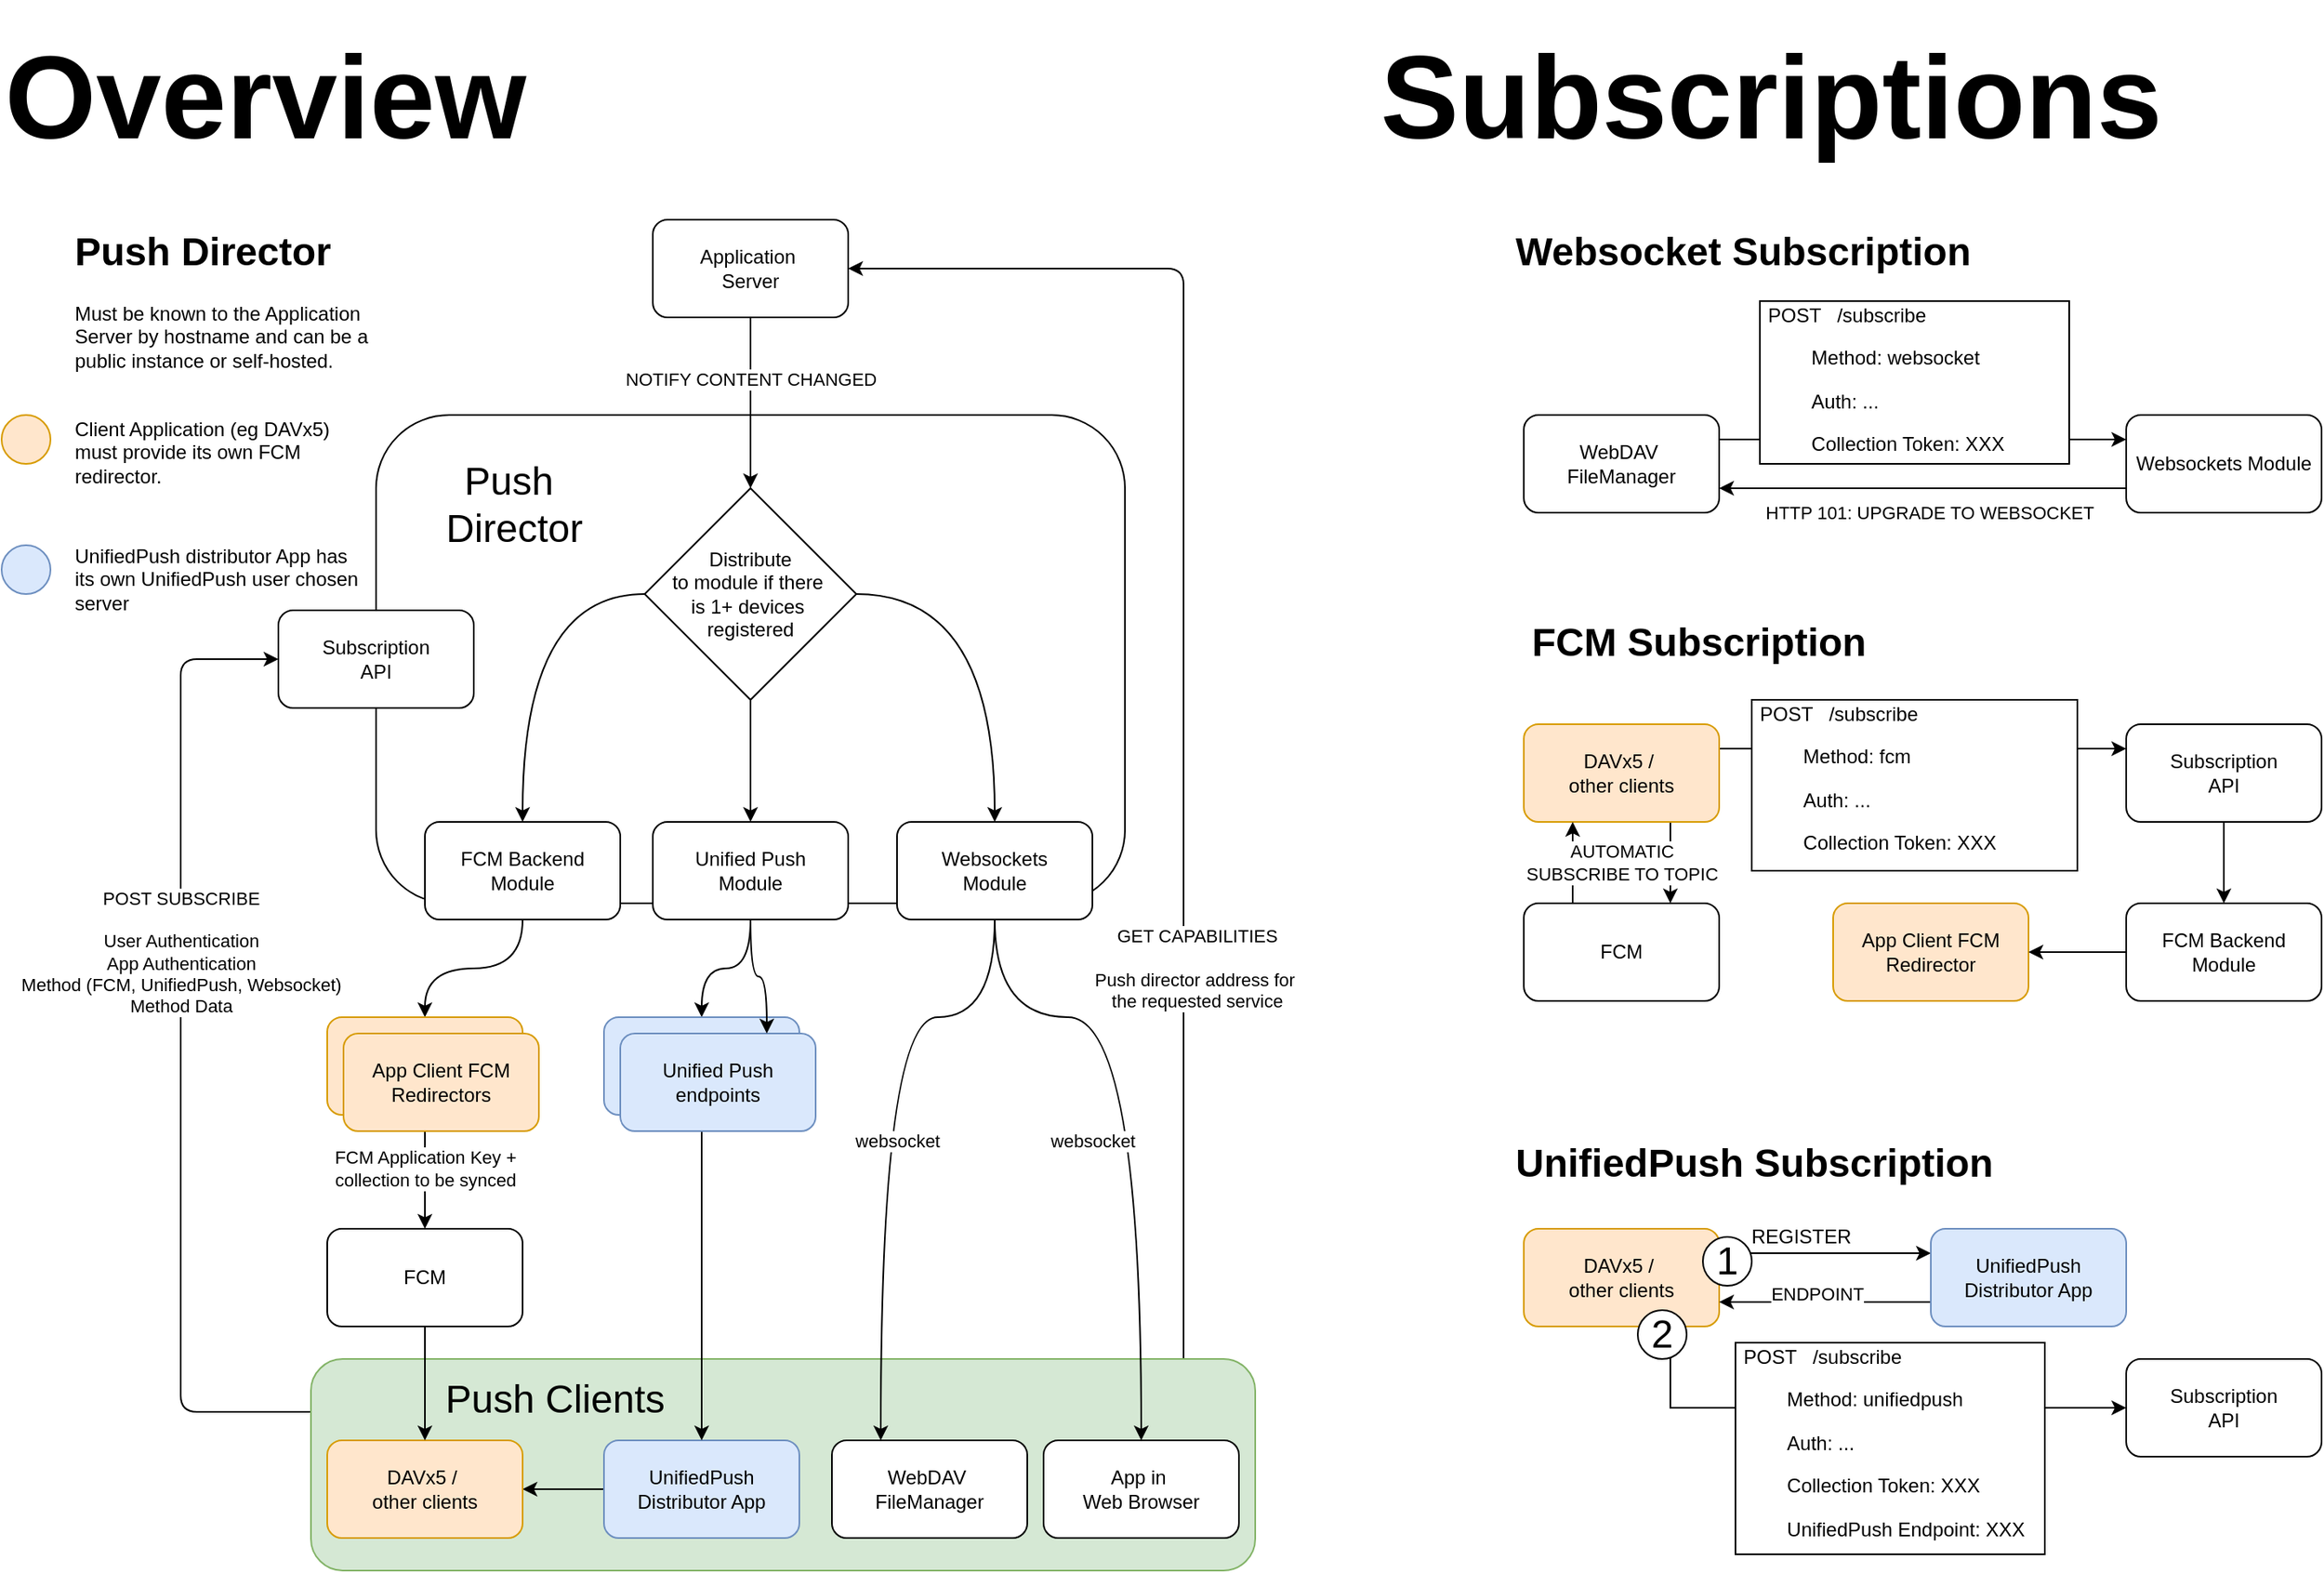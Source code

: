 <mxfile version="21.7.5" type="device">
  <diagram name="Page-1" id="74e2e168-ea6b-b213-b513-2b3c1d86103e">
    <mxGraphModel dx="4843" dy="1758" grid="1" gridSize="10" guides="1" tooltips="1" connect="1" arrows="1" fold="1" page="1" pageScale="1" pageWidth="827" pageHeight="1169" background="none" math="0" shadow="0">
      <root>
        <mxCell id="0" />
        <mxCell id="1" parent="0" />
        <mxCell id="WbyVeOGajUIQRo5Y53d9-23" style="edgeStyle=orthogonalEdgeStyle;orthogonalLoop=1;jettySize=auto;html=1;entryX=1;entryY=0.5;entryDx=0;entryDy=0;rounded=1;" edge="1" parent="1" source="uT5cAdOJGuDDNsZNP-gC-70" target="WbyVeOGajUIQRo5Y53d9-8">
          <mxGeometry relative="1" as="geometry">
            <mxPoint x="-792.5" y="880" as="sourcePoint" />
            <mxPoint x="-995" y="210" as="targetPoint" />
            <Array as="points">
              <mxPoint x="-899" y="210" />
            </Array>
          </mxGeometry>
        </mxCell>
        <mxCell id="WbyVeOGajUIQRo5Y53d9-24" value="&lt;div&gt;GET CAPABILITIES&lt;br&gt;&lt;br&gt;Push director address for&amp;nbsp;&lt;/div&gt;&lt;div&gt;the requested service&lt;br&gt;&lt;/div&gt;" style="edgeLabel;html=1;align=center;verticalAlign=middle;resizable=0;points=[];" vertex="1" connectable="0" parent="WbyVeOGajUIQRo5Y53d9-23">
          <mxGeometry x="-0.497" y="-2" relative="1" as="geometry">
            <mxPoint x="6" y="-20" as="offset" />
          </mxGeometry>
        </mxCell>
        <mxCell id="WbyVeOGajUIQRo5Y53d9-25" style="edgeStyle=orthogonalEdgeStyle;rounded=1;orthogonalLoop=1;jettySize=auto;html=1;exitX=0;exitY=0.25;exitDx=0;exitDy=0;entryX=0;entryY=0.5;entryDx=0;entryDy=0;" edge="1" parent="1" source="uT5cAdOJGuDDNsZNP-gC-70" target="WbyVeOGajUIQRo5Y53d9-12">
          <mxGeometry relative="1" as="geometry">
            <Array as="points">
              <mxPoint x="-1515" y="913" />
              <mxPoint x="-1515" y="450" />
            </Array>
          </mxGeometry>
        </mxCell>
        <mxCell id="WbyVeOGajUIQRo5Y53d9-26" value="POST SUBSCRIBE&lt;br&gt;&lt;br&gt;User Authentication&lt;br&gt;App Authentication&lt;br&gt;Method (FCM, UnifiedPush, Websocket)&lt;br&gt;Method Data&lt;br&gt;" style="edgeLabel;html=1;align=center;verticalAlign=middle;resizable=0;points=[];" vertex="1" connectable="0" parent="WbyVeOGajUIQRo5Y53d9-25">
          <mxGeometry x="0.204" relative="1" as="geometry">
            <mxPoint as="offset" />
          </mxGeometry>
        </mxCell>
        <mxCell id="uT5cAdOJGuDDNsZNP-gC-70" value="" style="rounded=1;whiteSpace=wrap;html=1;fillColor=#d5e8d4;strokeColor=#82b366;" parent="1" vertex="1">
          <mxGeometry x="-1435" y="880" width="580" height="130" as="geometry" />
        </mxCell>
        <mxCell id="uT5cAdOJGuDDNsZNP-gC-71" style="edgeStyle=orthogonalEdgeStyle;orthogonalLoop=1;jettySize=auto;html=1;exitX=0.5;exitY=1;exitDx=0;exitDy=0;curved=1;" parent="1" source="WbyVeOGajUIQRo5Y53d9-11" target="WbyVeOGajUIQRo5Y53d9-15" edge="1">
          <mxGeometry relative="1" as="geometry" />
        </mxCell>
        <mxCell id="uT5cAdOJGuDDNsZNP-gC-73" style="edgeStyle=orthogonalEdgeStyle;orthogonalLoop=1;jettySize=auto;html=1;exitX=0.5;exitY=1;exitDx=0;exitDy=0;curved=1;" parent="1" source="WbyVeOGajUIQRo5Y53d9-10" target="uT5cAdOJGuDDNsZNP-gC-78" edge="1">
          <mxGeometry relative="1" as="geometry">
            <mxPoint x="-650" y="620" as="sourcePoint" />
            <Array as="points">
              <mxPoint x="-1015" y="670" />
              <mxPoint x="-1085" y="670" />
            </Array>
          </mxGeometry>
        </mxCell>
        <mxCell id="uT5cAdOJGuDDNsZNP-gC-74" value="websocket" style="edgeLabel;html=1;align=center;verticalAlign=middle;resizable=0;points=[];" parent="uT5cAdOJGuDDNsZNP-gC-73" vertex="1" connectable="0">
          <mxGeometry x="-0.087" y="3" relative="1" as="geometry">
            <mxPoint x="7" y="28" as="offset" />
          </mxGeometry>
        </mxCell>
        <mxCell id="uT5cAdOJGuDDNsZNP-gC-75" style="edgeStyle=orthogonalEdgeStyle;orthogonalLoop=1;jettySize=auto;html=1;curved=1;entryX=0.5;entryY=0;entryDx=0;entryDy=0;exitX=0.5;exitY=1;exitDx=0;exitDy=0;" parent="1" source="WbyVeOGajUIQRo5Y53d9-10" target="uT5cAdOJGuDDNsZNP-gC-83" edge="1">
          <mxGeometry relative="1" as="geometry">
            <mxPoint x="-615" y="600" as="sourcePoint" />
            <Array as="points">
              <mxPoint x="-1015" y="670" />
              <mxPoint x="-925" y="670" />
            </Array>
          </mxGeometry>
        </mxCell>
        <mxCell id="uT5cAdOJGuDDNsZNP-gC-76" value="websocket" style="edgeLabel;html=1;align=center;verticalAlign=middle;resizable=0;points=[];" parent="uT5cAdOJGuDDNsZNP-gC-75" vertex="1" connectable="0">
          <mxGeometry x="-0.023" y="1" relative="1" as="geometry">
            <mxPoint x="-31" y="25" as="offset" />
          </mxGeometry>
        </mxCell>
        <mxCell id="uT5cAdOJGuDDNsZNP-gC-78" value="&lt;div&gt;WebDAV&amp;nbsp;&lt;/div&gt;&lt;div&gt;FileManager&lt;/div&gt;" style="rounded=1;whiteSpace=wrap;html=1;" parent="1" vertex="1">
          <mxGeometry x="-1115" y="930" width="120" height="60" as="geometry" />
        </mxCell>
        <mxCell id="uT5cAdOJGuDDNsZNP-gC-83" value="&lt;div&gt;App in&amp;nbsp;&lt;/div&gt;&lt;div&gt;Web Browser&lt;/div&gt;" style="rounded=1;whiteSpace=wrap;html=1;" parent="1" vertex="1">
          <mxGeometry x="-985" y="930" width="120" height="60" as="geometry" />
        </mxCell>
        <mxCell id="WbyVeOGajUIQRo5Y53d9-16" style="edgeStyle=orthogonalEdgeStyle;orthogonalLoop=1;jettySize=auto;html=1;exitX=0.5;exitY=1;exitDx=0;exitDy=0;entryX=0.5;entryY=0;entryDx=0;entryDy=0;curved=1;" edge="1" parent="1" source="WbyVeOGajUIQRo5Y53d9-9" target="WbyVeOGajUIQRo5Y53d9-13">
          <mxGeometry relative="1" as="geometry" />
        </mxCell>
        <mxCell id="WbyVeOGajUIQRo5Y53d9-1" value="" style="rounded=1;whiteSpace=wrap;html=1;" vertex="1" parent="1">
          <mxGeometry x="-1395" y="300" width="460" height="300" as="geometry" />
        </mxCell>
        <mxCell id="WbyVeOGajUIQRo5Y53d9-6" style="edgeStyle=orthogonalEdgeStyle;rounded=0;orthogonalLoop=1;jettySize=auto;html=1;exitX=0.5;exitY=1;exitDx=0;exitDy=0;entryX=0.5;entryY=0;entryDx=0;entryDy=0;" edge="1" parent="1" source="WbyVeOGajUIQRo5Y53d9-8" target="WbyVeOGajUIQRo5Y53d9-46">
          <mxGeometry relative="1" as="geometry">
            <mxPoint x="-1165" y="320" as="targetPoint" />
          </mxGeometry>
        </mxCell>
        <mxCell id="WbyVeOGajUIQRo5Y53d9-7" value="NOTIFY CONTENT CHANGED" style="edgeLabel;html=1;align=center;verticalAlign=middle;resizable=0;points=[];" vertex="1" connectable="0" parent="WbyVeOGajUIQRo5Y53d9-6">
          <mxGeometry x="-0.054" y="1" relative="1" as="geometry">
            <mxPoint x="-1" y="-12" as="offset" />
          </mxGeometry>
        </mxCell>
        <mxCell id="WbyVeOGajUIQRo5Y53d9-8" value="&lt;div&gt;Application&amp;nbsp;&lt;/div&gt;&lt;div&gt;Server&lt;/div&gt;" style="rounded=1;whiteSpace=wrap;html=1;" vertex="1" parent="1">
          <mxGeometry x="-1225" y="180" width="120" height="60" as="geometry" />
        </mxCell>
        <mxCell id="WbyVeOGajUIQRo5Y53d9-9" value="&lt;div&gt;Unified Push&lt;/div&gt;&lt;div&gt;Module&lt;/div&gt;" style="rounded=1;whiteSpace=wrap;html=1;" vertex="1" parent="1">
          <mxGeometry x="-1225" y="550" width="120" height="60" as="geometry" />
        </mxCell>
        <mxCell id="WbyVeOGajUIQRo5Y53d9-10" value="&lt;div&gt;Websockets&lt;/div&gt;&lt;div&gt;Module&lt;/div&gt;" style="rounded=1;whiteSpace=wrap;html=1;" vertex="1" parent="1">
          <mxGeometry x="-1075" y="550" width="120" height="60" as="geometry" />
        </mxCell>
        <mxCell id="WbyVeOGajUIQRo5Y53d9-11" value="&lt;div&gt;FCM Backend&lt;/div&gt;&lt;div&gt;Module&lt;/div&gt;" style="rounded=1;whiteSpace=wrap;html=1;" vertex="1" parent="1">
          <mxGeometry x="-1365" y="550" width="120" height="60" as="geometry" />
        </mxCell>
        <mxCell id="WbyVeOGajUIQRo5Y53d9-12" value="&lt;div&gt;Subscription&lt;/div&gt;&lt;div&gt;API&lt;br&gt;&lt;/div&gt;" style="rounded=1;whiteSpace=wrap;html=1;" vertex="1" parent="1">
          <mxGeometry x="-1455" y="420" width="120" height="60" as="geometry" />
        </mxCell>
        <mxCell id="WbyVeOGajUIQRo5Y53d9-13" value="&lt;div&gt;Unified Push&lt;/div&gt;&lt;div&gt;endpoints&lt;br&gt;&lt;/div&gt;" style="rounded=1;whiteSpace=wrap;html=1;fillColor=#dae8fc;strokeColor=#6c8ebf;" vertex="1" parent="1">
          <mxGeometry x="-1255" y="670" width="120" height="60" as="geometry" />
        </mxCell>
        <mxCell id="WbyVeOGajUIQRo5Y53d9-18" style="edgeStyle=orthogonalEdgeStyle;rounded=0;orthogonalLoop=1;jettySize=auto;html=1;exitX=0.5;exitY=1;exitDx=0;exitDy=0;entryX=0.5;entryY=0;entryDx=0;entryDy=0;" edge="1" parent="1" source="WbyVeOGajUIQRo5Y53d9-15" target="WbyVeOGajUIQRo5Y53d9-17">
          <mxGeometry relative="1" as="geometry" />
        </mxCell>
        <mxCell id="WbyVeOGajUIQRo5Y53d9-38" value="FCM Application Key + &lt;br&gt;collection to be synced" style="edgeLabel;html=1;align=center;verticalAlign=middle;resizable=0;points=[];" vertex="1" connectable="0" parent="WbyVeOGajUIQRo5Y53d9-18">
          <mxGeometry x="-0.075" relative="1" as="geometry">
            <mxPoint as="offset" />
          </mxGeometry>
        </mxCell>
        <mxCell id="WbyVeOGajUIQRo5Y53d9-15" value="App Client FCM&lt;br&gt;Redirectors" style="rounded=1;whiteSpace=wrap;html=1;fillColor=#ffe6cc;strokeColor=#d79b00;" vertex="1" parent="1">
          <mxGeometry x="-1425" y="670" width="120" height="60" as="geometry" />
        </mxCell>
        <mxCell id="WbyVeOGajUIQRo5Y53d9-17" value="FCM" style="rounded=1;whiteSpace=wrap;html=1;" vertex="1" parent="1">
          <mxGeometry x="-1425" y="800" width="120" height="60" as="geometry" />
        </mxCell>
        <mxCell id="WbyVeOGajUIQRo5Y53d9-20" value="&lt;font style=&quot;font-size: 24px;&quot;&gt;Push Clients&lt;/font&gt;" style="text;html=1;strokeColor=none;fillColor=none;align=center;verticalAlign=middle;whiteSpace=wrap;rounded=0;" vertex="1" parent="1">
          <mxGeometry x="-1395" y="890" width="220" height="30" as="geometry" />
        </mxCell>
        <mxCell id="WbyVeOGajUIQRo5Y53d9-28" style="edgeStyle=orthogonalEdgeStyle;rounded=0;orthogonalLoop=1;jettySize=auto;html=1;exitX=0;exitY=0.5;exitDx=0;exitDy=0;entryX=1;entryY=0.5;entryDx=0;entryDy=0;" edge="1" parent="1" source="uT5cAdOJGuDDNsZNP-gC-79" target="uT5cAdOJGuDDNsZNP-gC-88">
          <mxGeometry relative="1" as="geometry" />
        </mxCell>
        <mxCell id="uT5cAdOJGuDDNsZNP-gC-79" value="UnifiedPush&lt;br&gt;Distributor App" style="rounded=1;whiteSpace=wrap;html=1;fillColor=#dae8fc;strokeColor=#6c8ebf;" parent="1" vertex="1">
          <mxGeometry x="-1255" y="930" width="120" height="60" as="geometry" />
        </mxCell>
        <mxCell id="uT5cAdOJGuDDNsZNP-gC-88" value="&lt;div&gt;DAVx5 /&amp;nbsp;&lt;/div&gt;&lt;div&gt;other clients&lt;/div&gt;" style="rounded=1;whiteSpace=wrap;html=1;fillColor=#ffe6cc;strokeColor=#d79b00;" parent="1" vertex="1">
          <mxGeometry x="-1425" y="930" width="120" height="60" as="geometry" />
        </mxCell>
        <mxCell id="uT5cAdOJGuDDNsZNP-gC-86" style="edgeStyle=orthogonalEdgeStyle;orthogonalLoop=1;jettySize=auto;html=1;exitX=0.5;exitY=1;exitDx=0;exitDy=0;curved=1;" parent="1" source="WbyVeOGajUIQRo5Y53d9-13" target="uT5cAdOJGuDDNsZNP-gC-79" edge="1">
          <mxGeometry relative="1" as="geometry">
            <mxPoint x="-1285" y="780" as="sourcePoint" />
          </mxGeometry>
        </mxCell>
        <mxCell id="WbyVeOGajUIQRo5Y53d9-19" style="edgeStyle=orthogonalEdgeStyle;orthogonalLoop=1;jettySize=auto;html=1;exitX=0.5;exitY=1;exitDx=0;exitDy=0;entryX=0.5;entryY=0;entryDx=0;entryDy=0;curved=1;" edge="1" parent="1" source="WbyVeOGajUIQRo5Y53d9-17" target="uT5cAdOJGuDDNsZNP-gC-88">
          <mxGeometry relative="1" as="geometry" />
        </mxCell>
        <mxCell id="WbyVeOGajUIQRo5Y53d9-31" value="&lt;div&gt;&lt;font style=&quot;font-size: 24px;&quot;&gt;Push&amp;nbsp;&lt;/font&gt;&lt;/div&gt;&lt;div&gt;&lt;font style=&quot;font-size: 24px;&quot;&gt;Director&lt;br&gt;&lt;/font&gt;&lt;/div&gt;" style="text;html=1;strokeColor=none;fillColor=none;align=center;verticalAlign=middle;whiteSpace=wrap;rounded=0;" vertex="1" parent="1">
          <mxGeometry x="-1385" y="320" width="150" height="70" as="geometry" />
        </mxCell>
        <mxCell id="WbyVeOGajUIQRo5Y53d9-33" value="&lt;p&gt;Client Application (eg DAVx5) must provide its own FCM redirector.&lt;br&gt;&lt;/p&gt;" style="text;html=1;strokeColor=none;fillColor=none;spacing=5;spacingTop=-20;whiteSpace=wrap;overflow=hidden;rounded=0;" vertex="1" parent="1">
          <mxGeometry x="-1585" y="300" width="190" height="60" as="geometry" />
        </mxCell>
        <mxCell id="WbyVeOGajUIQRo5Y53d9-34" value="" style="ellipse;whiteSpace=wrap;html=1;aspect=fixed;fillColor=#ffe6cc;strokeColor=#d79b00;" vertex="1" parent="1">
          <mxGeometry x="-1625" y="300" width="30" height="30" as="geometry" />
        </mxCell>
        <mxCell id="WbyVeOGajUIQRo5Y53d9-35" value="" style="ellipse;whiteSpace=wrap;html=1;aspect=fixed;fillColor=#dae8fc;strokeColor=#6c8ebf;" vertex="1" parent="1">
          <mxGeometry x="-1625" y="380" width="30" height="30" as="geometry" />
        </mxCell>
        <mxCell id="WbyVeOGajUIQRo5Y53d9-36" value="UnifiedPush distributor App has its own UnifiedPush user chosen server" style="text;html=1;strokeColor=none;fillColor=none;spacing=5;spacingTop=-20;whiteSpace=wrap;overflow=hidden;rounded=0;" vertex="1" parent="1">
          <mxGeometry x="-1585" y="390" width="190" height="40" as="geometry" />
        </mxCell>
        <mxCell id="WbyVeOGajUIQRo5Y53d9-37" value="&lt;h1&gt;Push Director&lt;br&gt;&lt;/h1&gt;&lt;p&gt;Must be known to the Application Server by hostname and can be a public instance or self-hosted.&lt;br&gt;&lt;/p&gt;" style="text;html=1;strokeColor=none;fillColor=none;spacing=5;spacingTop=-20;whiteSpace=wrap;overflow=hidden;rounded=0;" vertex="1" parent="1">
          <mxGeometry x="-1585" y="180" width="190" height="100" as="geometry" />
        </mxCell>
        <mxCell id="WbyVeOGajUIQRo5Y53d9-49" style="edgeStyle=orthogonalEdgeStyle;rounded=0;orthogonalLoop=1;jettySize=auto;html=1;exitX=0.5;exitY=1;exitDx=0;exitDy=0;entryX=0.5;entryY=0;entryDx=0;entryDy=0;" edge="1" parent="1" source="WbyVeOGajUIQRo5Y53d9-46" target="WbyVeOGajUIQRo5Y53d9-9">
          <mxGeometry relative="1" as="geometry" />
        </mxCell>
        <mxCell id="WbyVeOGajUIQRo5Y53d9-50" style="edgeStyle=orthogonalEdgeStyle;orthogonalLoop=1;jettySize=auto;html=1;exitX=1;exitY=0.5;exitDx=0;exitDy=0;entryX=0.5;entryY=0;entryDx=0;entryDy=0;curved=1;" edge="1" parent="1" source="WbyVeOGajUIQRo5Y53d9-46" target="WbyVeOGajUIQRo5Y53d9-10">
          <mxGeometry relative="1" as="geometry" />
        </mxCell>
        <mxCell id="WbyVeOGajUIQRo5Y53d9-51" style="edgeStyle=orthogonalEdgeStyle;orthogonalLoop=1;jettySize=auto;html=1;exitX=0;exitY=0.5;exitDx=0;exitDy=0;curved=1;" edge="1" parent="1" source="WbyVeOGajUIQRo5Y53d9-46" target="WbyVeOGajUIQRo5Y53d9-11">
          <mxGeometry relative="1" as="geometry" />
        </mxCell>
        <mxCell id="WbyVeOGajUIQRo5Y53d9-46" value="&lt;div&gt;Distribute&lt;/div&gt;&lt;div&gt;to module if there&amp;nbsp;&lt;/div&gt;&lt;div&gt;is 1+ devices&amp;nbsp;&lt;/div&gt;&lt;div&gt;registered&lt;/div&gt;" style="rhombus;whiteSpace=wrap;html=1;" vertex="1" parent="1">
          <mxGeometry x="-1230" y="345" width="130" height="130" as="geometry" />
        </mxCell>
        <mxCell id="WbyVeOGajUIQRo5Y53d9-54" value="&lt;h1&gt;Websocket Subscription&lt;br&gt;&lt;/h1&gt;" style="text;html=1;strokeColor=none;fillColor=none;spacing=5;spacingTop=-20;whiteSpace=wrap;overflow=hidden;rounded=0;" vertex="1" parent="1">
          <mxGeometry x="-700" y="180" width="310" height="40" as="geometry" />
        </mxCell>
        <mxCell id="WbyVeOGajUIQRo5Y53d9-58" value="&lt;h1&gt;FCM Subscription&lt;br&gt;&lt;/h1&gt;" style="text;html=1;strokeColor=none;fillColor=none;spacing=5;spacingTop=-20;whiteSpace=wrap;overflow=hidden;rounded=0;" vertex="1" parent="1">
          <mxGeometry x="-690" y="420" width="310" height="40" as="geometry" />
        </mxCell>
        <mxCell id="WbyVeOGajUIQRo5Y53d9-65" value="App Client FCM&lt;br&gt;Redirector" style="rounded=1;whiteSpace=wrap;html=1;fillColor=#ffe6cc;strokeColor=#d79b00;" vertex="1" parent="1">
          <mxGeometry x="-500" y="600" width="120" height="60" as="geometry" />
        </mxCell>
        <mxCell id="WbyVeOGajUIQRo5Y53d9-133" style="edgeStyle=orthogonalEdgeStyle;rounded=0;orthogonalLoop=1;jettySize=auto;html=1;exitX=0.5;exitY=1;exitDx=0;exitDy=0;entryX=0.5;entryY=0;entryDx=0;entryDy=0;" edge="1" parent="1" source="WbyVeOGajUIQRo5Y53d9-66" target="WbyVeOGajUIQRo5Y53d9-114">
          <mxGeometry relative="1" as="geometry" />
        </mxCell>
        <mxCell id="WbyVeOGajUIQRo5Y53d9-66" value="Subscription&lt;br&gt;API" style="rounded=1;whiteSpace=wrap;html=1;" vertex="1" parent="1">
          <mxGeometry x="-320" y="490" width="120" height="60" as="geometry" />
        </mxCell>
        <mxCell id="WbyVeOGajUIQRo5Y53d9-117" style="edgeStyle=orthogonalEdgeStyle;rounded=0;orthogonalLoop=1;jettySize=auto;html=1;exitX=1;exitY=0.25;exitDx=0;exitDy=0;entryX=0;entryY=0.25;entryDx=0;entryDy=0;" edge="1" parent="1" source="WbyVeOGajUIQRo5Y53d9-67" target="WbyVeOGajUIQRo5Y53d9-66">
          <mxGeometry relative="1" as="geometry">
            <Array as="points">
              <mxPoint x="-450" y="505" />
              <mxPoint x="-450" y="505" />
            </Array>
          </mxGeometry>
        </mxCell>
        <mxCell id="WbyVeOGajUIQRo5Y53d9-122" style="edgeStyle=orthogonalEdgeStyle;rounded=0;orthogonalLoop=1;jettySize=auto;html=1;exitX=0.75;exitY=1;exitDx=0;exitDy=0;entryX=0.75;entryY=0;entryDx=0;entryDy=0;" edge="1" parent="1" source="WbyVeOGajUIQRo5Y53d9-67" target="WbyVeOGajUIQRo5Y53d9-121">
          <mxGeometry relative="1" as="geometry" />
        </mxCell>
        <mxCell id="WbyVeOGajUIQRo5Y53d9-67" value="&lt;div&gt;DAVx5 /&amp;nbsp;&lt;/div&gt;&lt;div&gt;other clients&lt;/div&gt;" style="rounded=1;whiteSpace=wrap;html=1;fillColor=#ffe6cc;strokeColor=#d79b00;" vertex="1" parent="1">
          <mxGeometry x="-690" y="490" width="120" height="60" as="geometry" />
        </mxCell>
        <mxCell id="WbyVeOGajUIQRo5Y53d9-59" value="&lt;p&gt;POST &amp;nbsp; /subscribe&amp;nbsp;&lt;/p&gt;&lt;p&gt;&lt;span style=&quot;white-space: pre;&quot;&gt;&#x9;&lt;/span&gt;Method: fcm &lt;br&gt;&lt;/p&gt;&lt;p&gt;&lt;span style=&quot;white-space: pre;&quot;&gt;&#x9;&lt;/span&gt;Auth: ...&lt;/p&gt;&lt;p&gt;&lt;span style=&quot;white-space: pre;&quot;&gt;&#x9;Collection Token&lt;/span&gt;: XXX&lt;/p&gt;" style="text;html=1;strokeColor=default;fillColor=default;spacing=5;spacingTop=-20;whiteSpace=wrap;overflow=hidden;rounded=0;" vertex="1" parent="1">
          <mxGeometry x="-550" y="475" width="200" height="105" as="geometry" />
        </mxCell>
        <mxCell id="WbyVeOGajUIQRo5Y53d9-87" value="&lt;h1&gt;UnifiedPush Subscription&lt;br&gt;&lt;/h1&gt;" style="text;html=1;strokeColor=none;fillColor=none;spacing=5;spacingTop=-20;whiteSpace=wrap;overflow=hidden;rounded=0;" vertex="1" parent="1">
          <mxGeometry x="-700" y="740" width="330" height="40" as="geometry" />
        </mxCell>
        <mxCell id="WbyVeOGajUIQRo5Y53d9-93" style="edgeStyle=orthogonalEdgeStyle;rounded=0;orthogonalLoop=1;jettySize=auto;html=1;exitX=1;exitY=0.25;exitDx=0;exitDy=0;entryX=0;entryY=0.25;entryDx=0;entryDy=0;" edge="1" parent="1" source="WbyVeOGajUIQRo5Y53d9-89" target="WbyVeOGajUIQRo5Y53d9-90">
          <mxGeometry relative="1" as="geometry" />
        </mxCell>
        <mxCell id="WbyVeOGajUIQRo5Y53d9-97" style="edgeStyle=orthogonalEdgeStyle;rounded=0;orthogonalLoop=1;jettySize=auto;html=1;exitX=0.75;exitY=1;exitDx=0;exitDy=0;entryX=0;entryY=0.5;entryDx=0;entryDy=0;" edge="1" parent="1" source="WbyVeOGajUIQRo5Y53d9-89" target="WbyVeOGajUIQRo5Y53d9-92">
          <mxGeometry relative="1" as="geometry">
            <Array as="points">
              <mxPoint x="-600" y="910" />
            </Array>
          </mxGeometry>
        </mxCell>
        <mxCell id="WbyVeOGajUIQRo5Y53d9-89" value="&lt;div&gt;DAVx5 /&amp;nbsp;&lt;/div&gt;&lt;div&gt;other clients&lt;/div&gt;" style="rounded=1;whiteSpace=wrap;html=1;fillColor=#ffe6cc;strokeColor=#d79b00;" vertex="1" parent="1">
          <mxGeometry x="-690" y="800" width="120" height="60" as="geometry" />
        </mxCell>
        <mxCell id="WbyVeOGajUIQRo5Y53d9-95" style="edgeStyle=orthogonalEdgeStyle;rounded=0;orthogonalLoop=1;jettySize=auto;html=1;exitX=0;exitY=0.75;exitDx=0;exitDy=0;entryX=1;entryY=0.75;entryDx=0;entryDy=0;" edge="1" parent="1" source="WbyVeOGajUIQRo5Y53d9-90" target="WbyVeOGajUIQRo5Y53d9-89">
          <mxGeometry relative="1" as="geometry" />
        </mxCell>
        <mxCell id="WbyVeOGajUIQRo5Y53d9-96" value="ENDPOINT" style="edgeLabel;html=1;align=center;verticalAlign=middle;resizable=0;points=[];" vertex="1" connectable="0" parent="WbyVeOGajUIQRo5Y53d9-95">
          <mxGeometry x="0.408" y="-2" relative="1" as="geometry">
            <mxPoint x="21" y="-3" as="offset" />
          </mxGeometry>
        </mxCell>
        <mxCell id="WbyVeOGajUIQRo5Y53d9-90" value="UnifiedPush&lt;br&gt;Distributor App" style="rounded=1;whiteSpace=wrap;html=1;fillColor=#dae8fc;strokeColor=#6c8ebf;" vertex="1" parent="1">
          <mxGeometry x="-440" y="800" width="120" height="60" as="geometry" />
        </mxCell>
        <mxCell id="WbyVeOGajUIQRo5Y53d9-92" value="&lt;div&gt;Subscription&lt;/div&gt;&lt;div&gt;API&lt;br&gt;&lt;/div&gt;" style="rounded=1;whiteSpace=wrap;html=1;" vertex="1" parent="1">
          <mxGeometry x="-320" y="880" width="120" height="60" as="geometry" />
        </mxCell>
        <mxCell id="WbyVeOGajUIQRo5Y53d9-94" value="REGISTER" style="text;html=1;align=center;verticalAlign=middle;resizable=0;points=[];autosize=1;strokeColor=none;fillColor=none;" vertex="1" parent="1">
          <mxGeometry x="-560" y="790" width="80" height="30" as="geometry" />
        </mxCell>
        <mxCell id="WbyVeOGajUIQRo5Y53d9-98" value="&lt;p&gt;POST &amp;nbsp; /subscribe&amp;nbsp;&lt;/p&gt;&lt;p&gt;&lt;span style=&quot;white-space: pre;&quot;&gt;&#x9;&lt;/span&gt;Method: unifiedpush&lt;br&gt;&lt;/p&gt;&lt;p&gt;&lt;span style=&quot;white-space: pre;&quot;&gt;&#x9;&lt;/span&gt;Auth: ...&lt;/p&gt;&lt;p&gt;&lt;span style=&quot;white-space: pre;&quot;&gt;&#x9;Collection Token&lt;/span&gt;: XXX&lt;/p&gt;&lt;p&gt;&lt;span style=&quot;white-space: pre;&quot;&gt;&#x9;UnifiedPush&lt;/span&gt; Endpoint: XXX&lt;br&gt;&lt;/p&gt;" style="text;html=1;strokeColor=default;fillColor=default;spacing=5;spacingTop=-20;whiteSpace=wrap;overflow=hidden;rounded=0;" vertex="1" parent="1">
          <mxGeometry x="-560" y="870" width="190" height="130" as="geometry" />
        </mxCell>
        <mxCell id="WbyVeOGajUIQRo5Y53d9-101" style="edgeStyle=orthogonalEdgeStyle;rounded=0;orthogonalLoop=1;jettySize=auto;html=1;exitX=1;exitY=0.25;exitDx=0;exitDy=0;entryX=0;entryY=0.25;entryDx=0;entryDy=0;" edge="1" parent="1" source="WbyVeOGajUIQRo5Y53d9-100" target="WbyVeOGajUIQRo5Y53d9-102">
          <mxGeometry relative="1" as="geometry">
            <mxPoint x="-80" y="314.75" as="targetPoint" />
          </mxGeometry>
        </mxCell>
        <mxCell id="WbyVeOGajUIQRo5Y53d9-100" value="&lt;div&gt;WebDAV&amp;nbsp;&lt;/div&gt;FileManager" style="rounded=1;whiteSpace=wrap;html=1;" vertex="1" parent="1">
          <mxGeometry x="-690" y="300" width="120" height="60" as="geometry" />
        </mxCell>
        <mxCell id="WbyVeOGajUIQRo5Y53d9-103" style="edgeStyle=orthogonalEdgeStyle;rounded=0;orthogonalLoop=1;jettySize=auto;html=1;exitX=0;exitY=0.75;exitDx=0;exitDy=0;entryX=1;entryY=0.75;entryDx=0;entryDy=0;" edge="1" parent="1" source="WbyVeOGajUIQRo5Y53d9-102" target="WbyVeOGajUIQRo5Y53d9-100">
          <mxGeometry relative="1" as="geometry" />
        </mxCell>
        <mxCell id="WbyVeOGajUIQRo5Y53d9-105" value="HTTP 101: UPGRADE TO WEBSOCKET" style="edgeLabel;html=1;align=center;verticalAlign=middle;resizable=0;points=[];" vertex="1" connectable="0" parent="WbyVeOGajUIQRo5Y53d9-103">
          <mxGeometry x="0.27" y="1" relative="1" as="geometry">
            <mxPoint x="38" y="14" as="offset" />
          </mxGeometry>
        </mxCell>
        <mxCell id="WbyVeOGajUIQRo5Y53d9-102" value="Websockets Module" style="rounded=1;whiteSpace=wrap;html=1;" vertex="1" parent="1">
          <mxGeometry x="-320" y="300" width="120" height="60" as="geometry" />
        </mxCell>
        <mxCell id="WbyVeOGajUIQRo5Y53d9-55" value="&lt;p&gt;POST &amp;nbsp; /subscribe&amp;nbsp;&lt;/p&gt;&lt;p&gt;&lt;span style=&quot;white-space: pre;&quot;&gt;&#x9;&lt;/span&gt;Method: websocket&amp;nbsp;&lt;/p&gt;&lt;p&gt;&lt;span style=&quot;white-space: pre;&quot;&gt;&#x9;&lt;/span&gt;Auth: ...&lt;/p&gt;&lt;p&gt;&lt;span style=&quot;white-space: pre;&quot;&gt;&#x9;Collection Token&lt;/span&gt;: XXX&lt;/p&gt;" style="text;html=1;strokeColor=default;fillColor=default;spacing=5;spacingTop=-20;whiteSpace=wrap;overflow=hidden;rounded=0;" vertex="1" parent="1">
          <mxGeometry x="-545" y="230" width="190" height="100" as="geometry" />
        </mxCell>
        <mxCell id="WbyVeOGajUIQRo5Y53d9-106" value="App Client FCM&lt;br&gt;Redirectors" style="rounded=1;whiteSpace=wrap;html=1;fillColor=#ffe6cc;strokeColor=#d79b00;" vertex="1" parent="1">
          <mxGeometry x="-1415" y="680" width="120" height="60" as="geometry" />
        </mxCell>
        <mxCell id="WbyVeOGajUIQRo5Y53d9-110" value="&lt;div&gt;Unified Push&lt;/div&gt;&lt;div&gt;endpoints&lt;br&gt;&lt;/div&gt;" style="rounded=1;whiteSpace=wrap;html=1;fillColor=#dae8fc;strokeColor=#6c8ebf;" vertex="1" parent="1">
          <mxGeometry x="-1245" y="680" width="120" height="60" as="geometry" />
        </mxCell>
        <mxCell id="WbyVeOGajUIQRo5Y53d9-111" style="edgeStyle=orthogonalEdgeStyle;orthogonalLoop=1;jettySize=auto;html=1;exitX=0.5;exitY=1;exitDx=0;exitDy=0;entryX=0.75;entryY=0;entryDx=0;entryDy=0;curved=1;" edge="1" parent="1" source="WbyVeOGajUIQRo5Y53d9-9" target="WbyVeOGajUIQRo5Y53d9-110">
          <mxGeometry relative="1" as="geometry" />
        </mxCell>
        <mxCell id="WbyVeOGajUIQRo5Y53d9-134" style="edgeStyle=orthogonalEdgeStyle;rounded=0;orthogonalLoop=1;jettySize=auto;html=1;exitX=0;exitY=0.5;exitDx=0;exitDy=0;entryX=1;entryY=0.5;entryDx=0;entryDy=0;" edge="1" parent="1" source="WbyVeOGajUIQRo5Y53d9-114" target="WbyVeOGajUIQRo5Y53d9-65">
          <mxGeometry relative="1" as="geometry" />
        </mxCell>
        <mxCell id="WbyVeOGajUIQRo5Y53d9-114" value="&lt;div&gt;FCM Backend&lt;/div&gt;&lt;div&gt;Module&lt;/div&gt;" style="rounded=1;whiteSpace=wrap;html=1;" vertex="1" parent="1">
          <mxGeometry x="-320" y="600" width="120" height="60" as="geometry" />
        </mxCell>
        <mxCell id="WbyVeOGajUIQRo5Y53d9-123" style="edgeStyle=orthogonalEdgeStyle;rounded=0;orthogonalLoop=1;jettySize=auto;html=1;exitX=0.25;exitY=0;exitDx=0;exitDy=0;entryX=0.25;entryY=1;entryDx=0;entryDy=0;" edge="1" parent="1" source="WbyVeOGajUIQRo5Y53d9-121" target="WbyVeOGajUIQRo5Y53d9-67">
          <mxGeometry relative="1" as="geometry" />
        </mxCell>
        <mxCell id="WbyVeOGajUIQRo5Y53d9-124" value="Text" style="edgeLabel;html=1;align=center;verticalAlign=middle;resizable=0;points=[];" vertex="1" connectable="0" parent="WbyVeOGajUIQRo5Y53d9-123">
          <mxGeometry x="0.009" y="-1" relative="1" as="geometry">
            <mxPoint as="offset" />
          </mxGeometry>
        </mxCell>
        <mxCell id="WbyVeOGajUIQRo5Y53d9-125" value="AUTOMATIC&lt;br&gt;&lt;div&gt;SUBSCRIBE TO TOPIC&lt;/div&gt;" style="edgeLabel;html=1;align=center;verticalAlign=middle;resizable=0;points=[];" vertex="1" connectable="0" parent="WbyVeOGajUIQRo5Y53d9-123">
          <mxGeometry x="0.009" y="-5" relative="1" as="geometry">
            <mxPoint x="25" as="offset" />
          </mxGeometry>
        </mxCell>
        <mxCell id="WbyVeOGajUIQRo5Y53d9-121" value="FCM" style="rounded=1;whiteSpace=wrap;html=1;" vertex="1" parent="1">
          <mxGeometry x="-690" y="600" width="120" height="60" as="geometry" />
        </mxCell>
        <mxCell id="WbyVeOGajUIQRo5Y53d9-127" value="&lt;font style=&quot;font-size: 24px;&quot;&gt;2&lt;/font&gt;" style="ellipse;whiteSpace=wrap;html=1;aspect=fixed;" vertex="1" parent="1">
          <mxGeometry x="-620" y="850" width="30" height="30" as="geometry" />
        </mxCell>
        <mxCell id="WbyVeOGajUIQRo5Y53d9-130" value="&lt;font style=&quot;font-size: 24px;&quot;&gt;1&lt;/font&gt;" style="ellipse;whiteSpace=wrap;html=1;aspect=fixed;" vertex="1" parent="1">
          <mxGeometry x="-580" y="805" width="30" height="30" as="geometry" />
        </mxCell>
        <mxCell id="WbyVeOGajUIQRo5Y53d9-135" value="&lt;h1&gt;&lt;font style=&quot;font-size: 72px;&quot;&gt;Overview&lt;/font&gt;&lt;/h1&gt;" style="text;html=1;strokeColor=none;fillColor=none;align=left;verticalAlign=middle;whiteSpace=wrap;rounded=0;" vertex="1" parent="1">
          <mxGeometry x="-1625" y="70" width="410" height="70" as="geometry" />
        </mxCell>
        <mxCell id="WbyVeOGajUIQRo5Y53d9-137" value="&lt;h1&gt;&lt;font style=&quot;font-size: 72px;&quot;&gt;Subscriptions&lt;/font&gt;&lt;/h1&gt;" style="text;html=1;strokeColor=none;fillColor=none;align=left;verticalAlign=middle;whiteSpace=wrap;rounded=0;" vertex="1" parent="1">
          <mxGeometry x="-780" y="70" width="410" height="70" as="geometry" />
        </mxCell>
      </root>
    </mxGraphModel>
  </diagram>
</mxfile>

